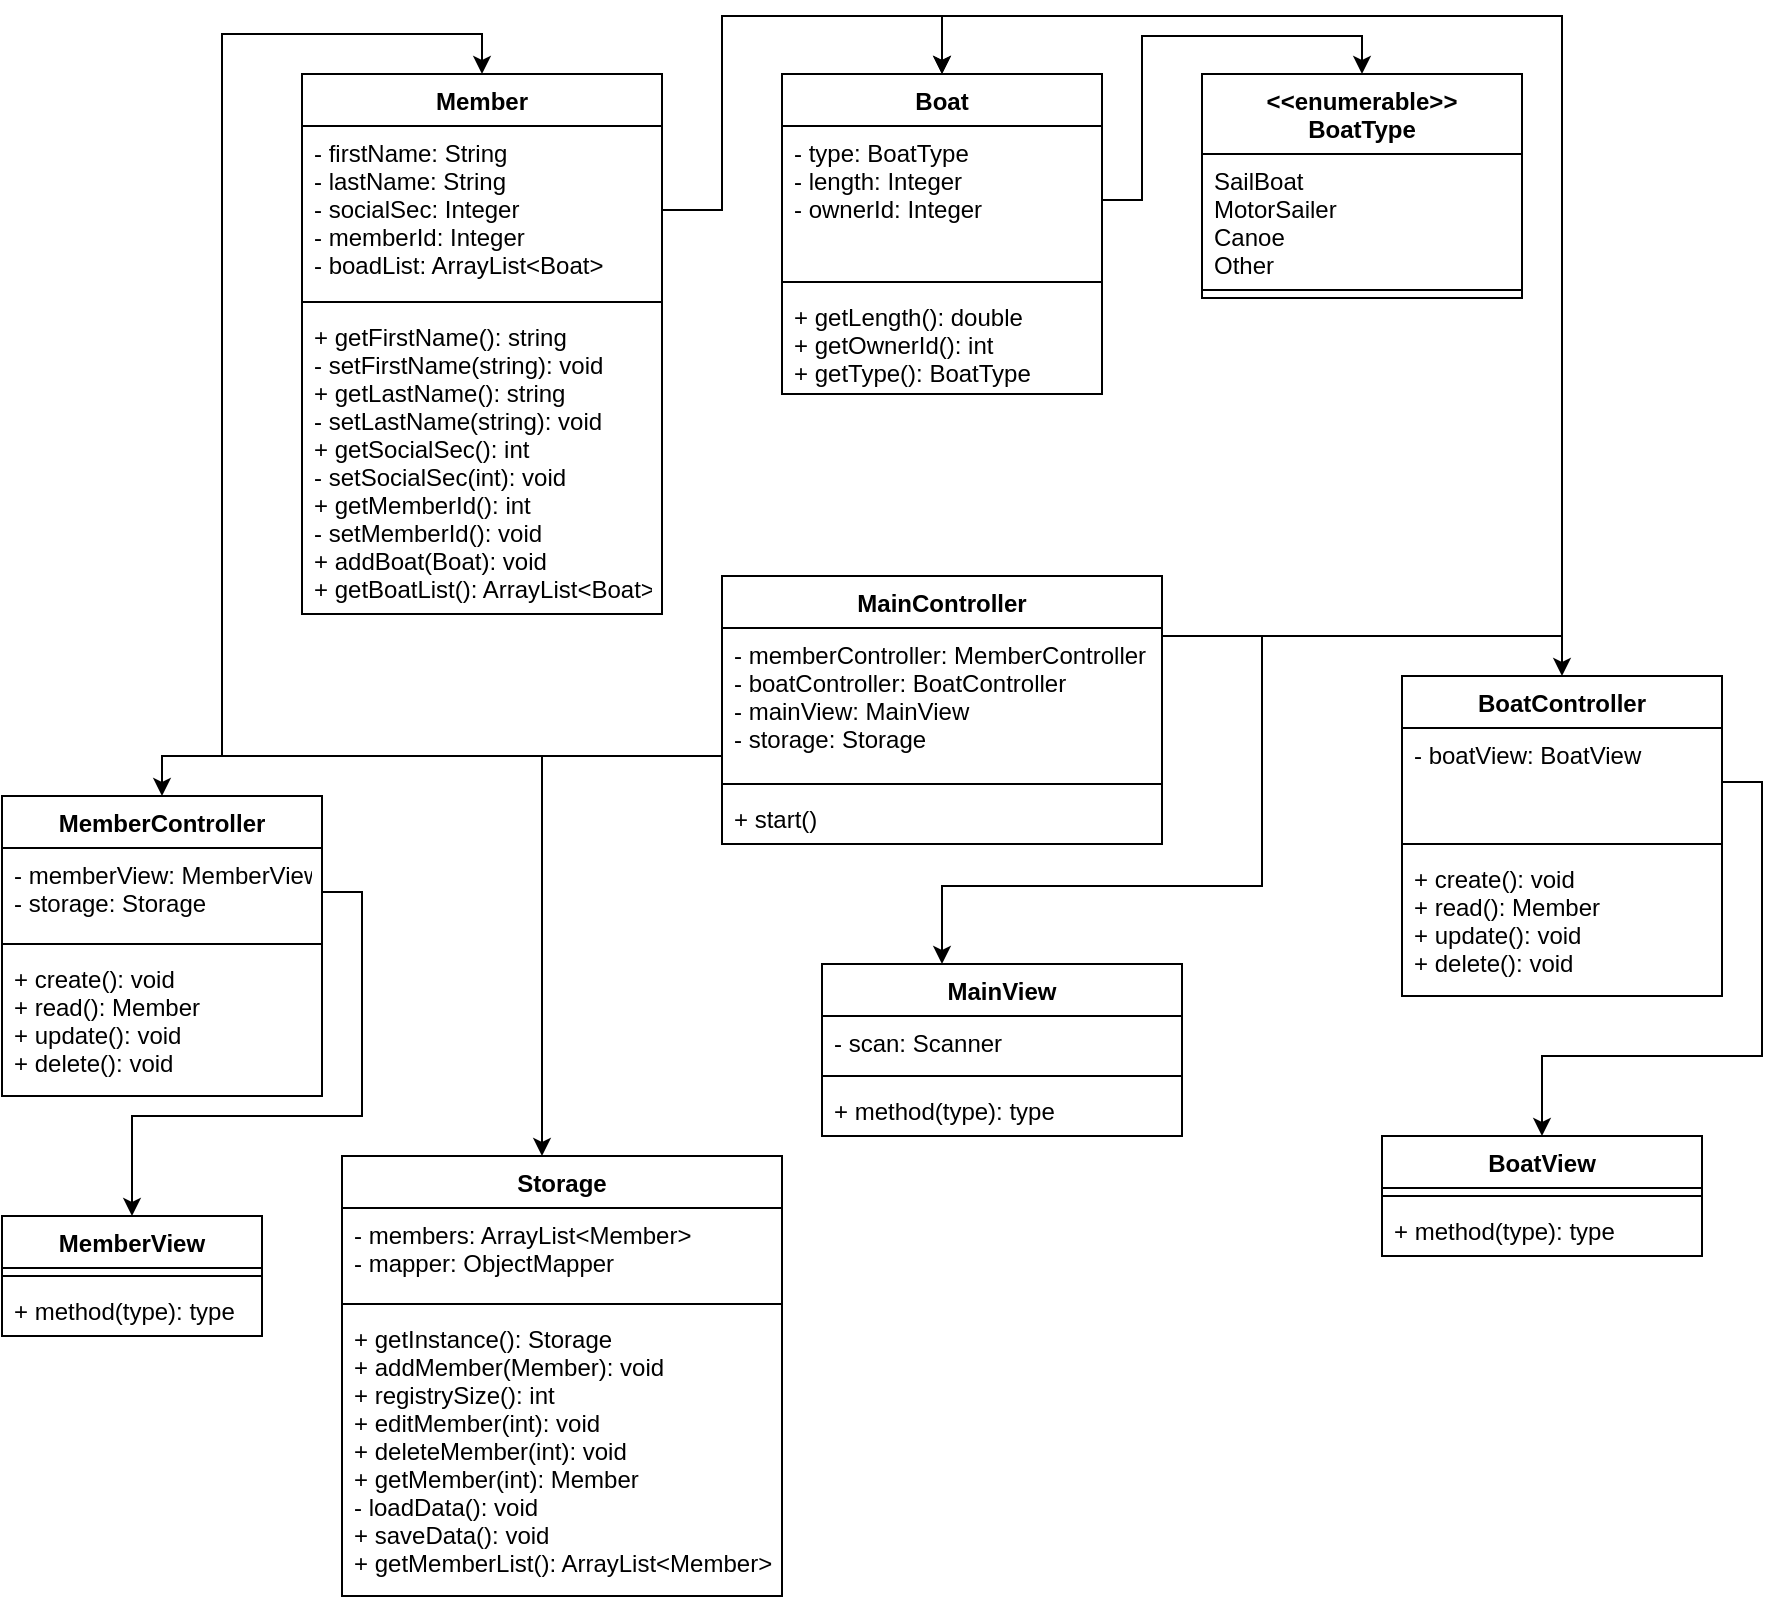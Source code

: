 <mxfile version="13.6.2" type="device"><diagram id="E0al-_SLaSB21Yiy3-IE" name="Page-1"><mxGraphModel dx="989" dy="857" grid="1" gridSize="10" guides="1" tooltips="1" connect="1" arrows="1" fold="1" page="1" pageScale="1" pageWidth="1169" pageHeight="1654" math="0" shadow="0"><root><mxCell id="0"/><mxCell id="1" parent="0"/><mxCell id="XgjsX5TUj0n8jV4mLvhf-46" style="edgeStyle=orthogonalEdgeStyle;rounded=0;orthogonalLoop=1;jettySize=auto;html=1;exitX=1;exitY=0.5;exitDx=0;exitDy=0;entryX=0.5;entryY=0;entryDx=0;entryDy=0;" edge="1" parent="1" source="XgjsX5TUj0n8jV4mLvhf-22" target="XgjsX5TUj0n8jV4mLvhf-29"><mxGeometry relative="1" as="geometry"><Array as="points"><mxPoint x="1020" y="393"/><mxPoint x="1020" y="530"/><mxPoint x="910" y="530"/></Array></mxGeometry></mxCell><mxCell id="XgjsX5TUj0n8jV4mLvhf-48" style="edgeStyle=orthogonalEdgeStyle;rounded=0;orthogonalLoop=1;jettySize=auto;html=1;exitX=1;exitY=0.5;exitDx=0;exitDy=0;entryX=0.5;entryY=0;entryDx=0;entryDy=0;" edge="1" parent="1" source="XgjsX5TUj0n8jV4mLvhf-2" target="XgjsX5TUj0n8jV4mLvhf-41"><mxGeometry relative="1" as="geometry"><Array as="points"><mxPoint x="710" y="102"/><mxPoint x="710" y="20"/><mxPoint x="820" y="20"/></Array></mxGeometry></mxCell><mxCell id="XgjsX5TUj0n8jV4mLvhf-49" style="edgeStyle=orthogonalEdgeStyle;rounded=0;orthogonalLoop=1;jettySize=auto;html=1;exitX=1;exitY=0.5;exitDx=0;exitDy=0;" edge="1" parent="1" source="XgjsX5TUj0n8jV4mLvhf-18" target="XgjsX5TUj0n8jV4mLvhf-33"><mxGeometry relative="1" as="geometry"><Array as="points"><mxPoint x="720" y="320"/><mxPoint x="770" y="320"/><mxPoint x="770" y="445"/><mxPoint x="610" y="445"/></Array></mxGeometry></mxCell><mxCell id="XgjsX5TUj0n8jV4mLvhf-50" style="edgeStyle=orthogonalEdgeStyle;rounded=0;orthogonalLoop=1;jettySize=auto;html=1;exitX=1;exitY=0.5;exitDx=0;exitDy=0;entryX=0.5;entryY=0;entryDx=0;entryDy=0;" edge="1" parent="1" source="XgjsX5TUj0n8jV4mLvhf-18" target="XgjsX5TUj0n8jV4mLvhf-21"><mxGeometry relative="1" as="geometry"><Array as="points"><mxPoint x="720" y="320"/><mxPoint x="920" y="320"/></Array></mxGeometry></mxCell><mxCell id="XgjsX5TUj0n8jV4mLvhf-51" style="edgeStyle=orthogonalEdgeStyle;rounded=0;orthogonalLoop=1;jettySize=auto;html=1;exitX=0;exitY=0.5;exitDx=0;exitDy=0;entryX=0.5;entryY=0;entryDx=0;entryDy=0;" edge="1" parent="1" source="XgjsX5TUj0n8jV4mLvhf-18" target="XgjsX5TUj0n8jV4mLvhf-25"><mxGeometry relative="1" as="geometry"><Array as="points"><mxPoint x="500" y="380"/><mxPoint x="220" y="380"/></Array></mxGeometry></mxCell><mxCell id="XgjsX5TUj0n8jV4mLvhf-52" style="edgeStyle=orthogonalEdgeStyle;rounded=0;orthogonalLoop=1;jettySize=auto;html=1;exitX=1;exitY=0.5;exitDx=0;exitDy=0;entryX=0.5;entryY=0;entryDx=0;entryDy=0;" edge="1" parent="1" source="XgjsX5TUj0n8jV4mLvhf-26" target="XgjsX5TUj0n8jV4mLvhf-37"><mxGeometry relative="1" as="geometry"><mxPoint x="310" y="560" as="targetPoint"/><Array as="points"><mxPoint x="320" y="448"/><mxPoint x="320" y="560"/><mxPoint x="205" y="560"/></Array></mxGeometry></mxCell><mxCell id="XgjsX5TUj0n8jV4mLvhf-54" style="edgeStyle=orthogonalEdgeStyle;rounded=0;orthogonalLoop=1;jettySize=auto;html=1;exitX=1;exitY=0.5;exitDx=0;exitDy=0;entryX=0.5;entryY=0;entryDx=0;entryDy=0;" edge="1" parent="1" source="XgjsX5TUj0n8jV4mLvhf-6" target="XgjsX5TUj0n8jV4mLvhf-1"><mxGeometry relative="1" as="geometry"><mxPoint x="520" y="10" as="targetPoint"/><Array as="points"><mxPoint x="500" y="107"/><mxPoint x="500" y="10"/><mxPoint x="610" y="10"/></Array></mxGeometry></mxCell><mxCell id="XgjsX5TUj0n8jV4mLvhf-55" style="edgeStyle=orthogonalEdgeStyle;rounded=0;orthogonalLoop=1;jettySize=auto;html=1;exitX=0;exitY=0.5;exitDx=0;exitDy=0;entryX=0.5;entryY=0;entryDx=0;entryDy=0;" edge="1" parent="1" source="XgjsX5TUj0n8jV4mLvhf-18" target="XgjsX5TUj0n8jV4mLvhf-5"><mxGeometry relative="1" as="geometry"><Array as="points"><mxPoint x="500" y="380"/><mxPoint x="250" y="380"/><mxPoint x="250" y="19"/><mxPoint x="380" y="19"/></Array></mxGeometry></mxCell><mxCell id="XgjsX5TUj0n8jV4mLvhf-5" value="Member" style="swimlane;fontStyle=1;align=center;verticalAlign=top;childLayout=stackLayout;horizontal=1;startSize=26;horizontalStack=0;resizeParent=1;resizeParentMax=0;resizeLast=0;collapsible=1;marginBottom=0;" vertex="1" parent="1"><mxGeometry x="290" y="39" width="180" height="270" as="geometry"/></mxCell><mxCell id="XgjsX5TUj0n8jV4mLvhf-6" value="- firstName: String&#10;- lastName: String&#10;- socialSec: Integer&#10;- memberId: Integer&#10;- boadList: ArrayList&lt;Boat&gt;" style="text;strokeColor=none;fillColor=none;align=left;verticalAlign=top;spacingLeft=4;spacingRight=4;overflow=hidden;rotatable=0;points=[[0,0.5],[1,0.5]];portConstraint=eastwest;" vertex="1" parent="XgjsX5TUj0n8jV4mLvhf-5"><mxGeometry y="26" width="180" height="84" as="geometry"/></mxCell><mxCell id="XgjsX5TUj0n8jV4mLvhf-7" value="" style="line;strokeWidth=1;fillColor=none;align=left;verticalAlign=middle;spacingTop=-1;spacingLeft=3;spacingRight=3;rotatable=0;labelPosition=right;points=[];portConstraint=eastwest;" vertex="1" parent="XgjsX5TUj0n8jV4mLvhf-5"><mxGeometry y="110" width="180" height="8" as="geometry"/></mxCell><mxCell id="XgjsX5TUj0n8jV4mLvhf-8" value="+ getFirstName(): string&#10;- setFirstName(string): void&#10;+ getLastName(): string&#10;- setLastName(string): void&#10;+ getSocialSec(): int&#10;- setSocialSec(int): void&#10;+ getMemberId(): int&#10;- setMemberId(): void&#10;+ addBoat(Boat): void&#10;+ getBoatList(): ArrayList&lt;Boat&gt;" style="text;strokeColor=none;fillColor=none;align=left;verticalAlign=top;spacingLeft=4;spacingRight=4;overflow=hidden;rotatable=0;points=[[0,0.5],[1,0.5]];portConstraint=eastwest;" vertex="1" parent="XgjsX5TUj0n8jV4mLvhf-5"><mxGeometry y="118" width="180" height="152" as="geometry"/></mxCell><mxCell id="XgjsX5TUj0n8jV4mLvhf-21" value="BoatController" style="swimlane;fontStyle=1;align=center;verticalAlign=top;childLayout=stackLayout;horizontal=1;startSize=26;horizontalStack=0;resizeParent=1;resizeParentMax=0;resizeLast=0;collapsible=1;marginBottom=0;" vertex="1" parent="1"><mxGeometry x="840" y="340" width="160" height="160" as="geometry"/></mxCell><mxCell id="XgjsX5TUj0n8jV4mLvhf-22" value="- boatView: BoatView" style="text;strokeColor=none;fillColor=none;align=left;verticalAlign=top;spacingLeft=4;spacingRight=4;overflow=hidden;rotatable=0;points=[[0,0.5],[1,0.5]];portConstraint=eastwest;" vertex="1" parent="XgjsX5TUj0n8jV4mLvhf-21"><mxGeometry y="26" width="160" height="54" as="geometry"/></mxCell><mxCell id="XgjsX5TUj0n8jV4mLvhf-23" value="" style="line;strokeWidth=1;fillColor=none;align=left;verticalAlign=middle;spacingTop=-1;spacingLeft=3;spacingRight=3;rotatable=0;labelPosition=right;points=[];portConstraint=eastwest;" vertex="1" parent="XgjsX5TUj0n8jV4mLvhf-21"><mxGeometry y="80" width="160" height="8" as="geometry"/></mxCell><mxCell id="XgjsX5TUj0n8jV4mLvhf-24" value="+ create(): void&#10;+ read(): Member&#10;+ update(): void&#10;+ delete(): void" style="text;strokeColor=none;fillColor=none;align=left;verticalAlign=top;spacingLeft=4;spacingRight=4;overflow=hidden;rotatable=0;points=[[0,0.5],[1,0.5]];portConstraint=eastwest;" vertex="1" parent="XgjsX5TUj0n8jV4mLvhf-21"><mxGeometry y="88" width="160" height="72" as="geometry"/></mxCell><mxCell id="XgjsX5TUj0n8jV4mLvhf-1" value="Boat" style="swimlane;fontStyle=1;align=center;verticalAlign=top;childLayout=stackLayout;horizontal=1;startSize=26;horizontalStack=0;resizeParent=1;resizeParentMax=0;resizeLast=0;collapsible=1;marginBottom=0;" vertex="1" parent="1"><mxGeometry x="530" y="39" width="160" height="160" as="geometry"/></mxCell><mxCell id="XgjsX5TUj0n8jV4mLvhf-2" value="- type: BoatType&#10;- length: Integer&#10;- ownerId: Integer" style="text;strokeColor=none;fillColor=none;align=left;verticalAlign=top;spacingLeft=4;spacingRight=4;overflow=hidden;rotatable=0;points=[[0,0.5],[1,0.5]];portConstraint=eastwest;" vertex="1" parent="XgjsX5TUj0n8jV4mLvhf-1"><mxGeometry y="26" width="160" height="74" as="geometry"/></mxCell><mxCell id="XgjsX5TUj0n8jV4mLvhf-3" value="" style="line;strokeWidth=1;fillColor=none;align=left;verticalAlign=middle;spacingTop=-1;spacingLeft=3;spacingRight=3;rotatable=0;labelPosition=right;points=[];portConstraint=eastwest;" vertex="1" parent="XgjsX5TUj0n8jV4mLvhf-1"><mxGeometry y="100" width="160" height="8" as="geometry"/></mxCell><mxCell id="XgjsX5TUj0n8jV4mLvhf-4" value="+ getLength(): double&#10;+ getOwnerId(): int&#10;+ getType(): BoatType" style="text;strokeColor=none;fillColor=none;align=left;verticalAlign=top;spacingLeft=4;spacingRight=4;overflow=hidden;rotatable=0;points=[[0,0.5],[1,0.5]];portConstraint=eastwest;" vertex="1" parent="XgjsX5TUj0n8jV4mLvhf-1"><mxGeometry y="108" width="160" height="52" as="geometry"/></mxCell><mxCell id="XgjsX5TUj0n8jV4mLvhf-41" value="&lt;&lt;enumerable&gt;&gt;&#10;BoatType" style="swimlane;fontStyle=1;align=center;verticalAlign=top;childLayout=stackLayout;horizontal=1;startSize=40;horizontalStack=0;resizeParent=1;resizeParentMax=0;resizeLast=0;collapsible=1;marginBottom=0;" vertex="1" parent="1"><mxGeometry x="740" y="39" width="160" height="112" as="geometry"/></mxCell><mxCell id="XgjsX5TUj0n8jV4mLvhf-42" value="SailBoat&#10;MotorSailer&#10;Canoe&#10;Other" style="text;strokeColor=none;fillColor=none;align=left;verticalAlign=top;spacingLeft=4;spacingRight=4;overflow=hidden;rotatable=0;points=[[0,0.5],[1,0.5]];portConstraint=eastwest;" vertex="1" parent="XgjsX5TUj0n8jV4mLvhf-41"><mxGeometry y="40" width="160" height="64" as="geometry"/></mxCell><mxCell id="XgjsX5TUj0n8jV4mLvhf-43" value="" style="line;strokeWidth=1;fillColor=none;align=left;verticalAlign=middle;spacingTop=-1;spacingLeft=3;spacingRight=3;rotatable=0;labelPosition=right;points=[];portConstraint=eastwest;" vertex="1" parent="XgjsX5TUj0n8jV4mLvhf-41"><mxGeometry y="104" width="160" height="8" as="geometry"/></mxCell><mxCell id="XgjsX5TUj0n8jV4mLvhf-25" value="MemberController" style="swimlane;fontStyle=1;align=center;verticalAlign=top;childLayout=stackLayout;horizontal=1;startSize=26;horizontalStack=0;resizeParent=1;resizeParentMax=0;resizeLast=0;collapsible=1;marginBottom=0;" vertex="1" parent="1"><mxGeometry x="140" y="400" width="160" height="150" as="geometry"/></mxCell><mxCell id="XgjsX5TUj0n8jV4mLvhf-26" value="- memberView: MemberView&#10;- storage: Storage" style="text;strokeColor=none;fillColor=none;align=left;verticalAlign=top;spacingLeft=4;spacingRight=4;overflow=hidden;rotatable=0;points=[[0,0.5],[1,0.5]];portConstraint=eastwest;" vertex="1" parent="XgjsX5TUj0n8jV4mLvhf-25"><mxGeometry y="26" width="160" height="44" as="geometry"/></mxCell><mxCell id="XgjsX5TUj0n8jV4mLvhf-27" value="" style="line;strokeWidth=1;fillColor=none;align=left;verticalAlign=middle;spacingTop=-1;spacingLeft=3;spacingRight=3;rotatable=0;labelPosition=right;points=[];portConstraint=eastwest;" vertex="1" parent="XgjsX5TUj0n8jV4mLvhf-25"><mxGeometry y="70" width="160" height="8" as="geometry"/></mxCell><mxCell id="XgjsX5TUj0n8jV4mLvhf-28" value="+ create(): void&#10;+ read(): Member&#10;+ update(): void&#10;+ delete(): void" style="text;strokeColor=none;fillColor=none;align=left;verticalAlign=top;spacingLeft=4;spacingRight=4;overflow=hidden;rotatable=0;points=[[0,0.5],[1,0.5]];portConstraint=eastwest;" vertex="1" parent="XgjsX5TUj0n8jV4mLvhf-25"><mxGeometry y="78" width="160" height="72" as="geometry"/></mxCell><mxCell id="XgjsX5TUj0n8jV4mLvhf-17" value="MainController" style="swimlane;fontStyle=1;align=center;verticalAlign=top;childLayout=stackLayout;horizontal=1;startSize=26;horizontalStack=0;resizeParent=1;resizeParentMax=0;resizeLast=0;collapsible=1;marginBottom=0;" vertex="1" parent="1"><mxGeometry x="500" y="290" width="220" height="134" as="geometry"/></mxCell><mxCell id="XgjsX5TUj0n8jV4mLvhf-18" value="- memberController: MemberController&#10;- boatController: BoatController&#10;- mainView: MainView&#10;- storage: Storage" style="text;strokeColor=none;fillColor=none;align=left;verticalAlign=top;spacingLeft=4;spacingRight=4;overflow=hidden;rotatable=0;points=[[0,0.5],[1,0.5]];portConstraint=eastwest;" vertex="1" parent="XgjsX5TUj0n8jV4mLvhf-17"><mxGeometry y="26" width="220" height="74" as="geometry"/></mxCell><mxCell id="XgjsX5TUj0n8jV4mLvhf-19" value="" style="line;strokeWidth=1;fillColor=none;align=left;verticalAlign=middle;spacingTop=-1;spacingLeft=3;spacingRight=3;rotatable=0;labelPosition=right;points=[];portConstraint=eastwest;" vertex="1" parent="XgjsX5TUj0n8jV4mLvhf-17"><mxGeometry y="100" width="220" height="8" as="geometry"/></mxCell><mxCell id="XgjsX5TUj0n8jV4mLvhf-20" value="+ start()" style="text;strokeColor=none;fillColor=none;align=left;verticalAlign=top;spacingLeft=4;spacingRight=4;overflow=hidden;rotatable=0;points=[[0,0.5],[1,0.5]];portConstraint=eastwest;" vertex="1" parent="XgjsX5TUj0n8jV4mLvhf-17"><mxGeometry y="108" width="220" height="26" as="geometry"/></mxCell><mxCell id="XgjsX5TUj0n8jV4mLvhf-57" style="edgeStyle=orthogonalEdgeStyle;rounded=0;orthogonalLoop=1;jettySize=auto;html=1;exitX=1;exitY=0.5;exitDx=0;exitDy=0;entryX=0.5;entryY=0;entryDx=0;entryDy=0;" edge="1" parent="1" source="XgjsX5TUj0n8jV4mLvhf-18" target="XgjsX5TUj0n8jV4mLvhf-1"><mxGeometry relative="1" as="geometry"><Array as="points"><mxPoint x="720" y="320"/><mxPoint x="920" y="320"/><mxPoint x="920" y="10"/><mxPoint x="610" y="10"/></Array></mxGeometry></mxCell><mxCell id="XgjsX5TUj0n8jV4mLvhf-58" style="edgeStyle=orthogonalEdgeStyle;rounded=0;orthogonalLoop=1;jettySize=auto;html=1;exitX=0;exitY=0.5;exitDx=0;exitDy=0;" edge="1" parent="1" source="XgjsX5TUj0n8jV4mLvhf-18" target="XgjsX5TUj0n8jV4mLvhf-13"><mxGeometry relative="1" as="geometry"><Array as="points"><mxPoint x="500" y="380"/><mxPoint x="410" y="380"/></Array></mxGeometry></mxCell><mxCell id="XgjsX5TUj0n8jV4mLvhf-33" value="MainView" style="swimlane;fontStyle=1;align=center;verticalAlign=top;childLayout=stackLayout;horizontal=1;startSize=26;horizontalStack=0;resizeParent=1;resizeParentMax=0;resizeLast=0;collapsible=1;marginBottom=0;" vertex="1" parent="1"><mxGeometry x="550" y="484" width="180" height="86" as="geometry"/></mxCell><mxCell id="XgjsX5TUj0n8jV4mLvhf-34" value="- scan: Scanner" style="text;strokeColor=none;fillColor=none;align=left;verticalAlign=top;spacingLeft=4;spacingRight=4;overflow=hidden;rotatable=0;points=[[0,0.5],[1,0.5]];portConstraint=eastwest;" vertex="1" parent="XgjsX5TUj0n8jV4mLvhf-33"><mxGeometry y="26" width="180" height="26" as="geometry"/></mxCell><mxCell id="XgjsX5TUj0n8jV4mLvhf-35" value="" style="line;strokeWidth=1;fillColor=none;align=left;verticalAlign=middle;spacingTop=-1;spacingLeft=3;spacingRight=3;rotatable=0;labelPosition=right;points=[];portConstraint=eastwest;" vertex="1" parent="XgjsX5TUj0n8jV4mLvhf-33"><mxGeometry y="52" width="180" height="8" as="geometry"/></mxCell><mxCell id="XgjsX5TUj0n8jV4mLvhf-36" value="+ method(type): type" style="text;strokeColor=none;fillColor=none;align=left;verticalAlign=top;spacingLeft=4;spacingRight=4;overflow=hidden;rotatable=0;points=[[0,0.5],[1,0.5]];portConstraint=eastwest;" vertex="1" parent="XgjsX5TUj0n8jV4mLvhf-33"><mxGeometry y="60" width="180" height="26" as="geometry"/></mxCell><mxCell id="XgjsX5TUj0n8jV4mLvhf-37" value="MemberView" style="swimlane;fontStyle=1;align=center;verticalAlign=top;childLayout=stackLayout;horizontal=1;startSize=26;horizontalStack=0;resizeParent=1;resizeParentMax=0;resizeLast=0;collapsible=1;marginBottom=0;" vertex="1" parent="1"><mxGeometry x="140" y="610" width="130" height="60" as="geometry"/></mxCell><mxCell id="XgjsX5TUj0n8jV4mLvhf-39" value="" style="line;strokeWidth=1;fillColor=none;align=left;verticalAlign=middle;spacingTop=-1;spacingLeft=3;spacingRight=3;rotatable=0;labelPosition=right;points=[];portConstraint=eastwest;" vertex="1" parent="XgjsX5TUj0n8jV4mLvhf-37"><mxGeometry y="26" width="130" height="8" as="geometry"/></mxCell><mxCell id="XgjsX5TUj0n8jV4mLvhf-40" value="+ method(type): type" style="text;strokeColor=none;fillColor=none;align=left;verticalAlign=top;spacingLeft=4;spacingRight=4;overflow=hidden;rotatable=0;points=[[0,0.5],[1,0.5]];portConstraint=eastwest;" vertex="1" parent="XgjsX5TUj0n8jV4mLvhf-37"><mxGeometry y="34" width="130" height="26" as="geometry"/></mxCell><mxCell id="XgjsX5TUj0n8jV4mLvhf-13" value="Storage" style="swimlane;fontStyle=1;align=center;verticalAlign=top;childLayout=stackLayout;horizontal=1;startSize=26;horizontalStack=0;resizeParent=1;resizeParentMax=0;resizeLast=0;collapsible=1;marginBottom=0;" vertex="1" parent="1"><mxGeometry x="310" y="580" width="220" height="220" as="geometry"/></mxCell><mxCell id="XgjsX5TUj0n8jV4mLvhf-14" value="- members: ArrayList&lt;Member&gt;&#10;- mapper: ObjectMapper" style="text;strokeColor=none;fillColor=none;align=left;verticalAlign=top;spacingLeft=4;spacingRight=4;overflow=hidden;rotatable=0;points=[[0,0.5],[1,0.5]];portConstraint=eastwest;" vertex="1" parent="XgjsX5TUj0n8jV4mLvhf-13"><mxGeometry y="26" width="220" height="44" as="geometry"/></mxCell><mxCell id="XgjsX5TUj0n8jV4mLvhf-15" value="" style="line;strokeWidth=1;fillColor=none;align=left;verticalAlign=middle;spacingTop=-1;spacingLeft=3;spacingRight=3;rotatable=0;labelPosition=right;points=[];portConstraint=eastwest;" vertex="1" parent="XgjsX5TUj0n8jV4mLvhf-13"><mxGeometry y="70" width="220" height="8" as="geometry"/></mxCell><mxCell id="XgjsX5TUj0n8jV4mLvhf-16" value="+ getInstance(): Storage&#10;+ addMember(Member): void&#10;+ registrySize(): int&#10;+ editMember(int): void&#10;+ deleteMember(int): void&#10;+ getMember(int): Member&#10;- loadData(): void&#10;+ saveData(): void&#10;+ getMemberList(): ArrayList&lt;Member&gt;&#10;" style="text;strokeColor=none;fillColor=none;align=left;verticalAlign=top;spacingLeft=4;spacingRight=4;overflow=hidden;rotatable=0;points=[[0,0.5],[1,0.5]];portConstraint=eastwest;" vertex="1" parent="XgjsX5TUj0n8jV4mLvhf-13"><mxGeometry y="78" width="220" height="142" as="geometry"/></mxCell><mxCell id="XgjsX5TUj0n8jV4mLvhf-29" value="BoatView" style="swimlane;fontStyle=1;align=center;verticalAlign=top;childLayout=stackLayout;horizontal=1;startSize=26;horizontalStack=0;resizeParent=1;resizeParentMax=0;resizeLast=0;collapsible=1;marginBottom=0;" vertex="1" parent="1"><mxGeometry x="830" y="570" width="160" height="60" as="geometry"/></mxCell><mxCell id="XgjsX5TUj0n8jV4mLvhf-31" value="" style="line;strokeWidth=1;fillColor=none;align=left;verticalAlign=middle;spacingTop=-1;spacingLeft=3;spacingRight=3;rotatable=0;labelPosition=right;points=[];portConstraint=eastwest;" vertex="1" parent="XgjsX5TUj0n8jV4mLvhf-29"><mxGeometry y="26" width="160" height="8" as="geometry"/></mxCell><mxCell id="XgjsX5TUj0n8jV4mLvhf-32" value="+ method(type): type" style="text;strokeColor=none;fillColor=none;align=left;verticalAlign=top;spacingLeft=4;spacingRight=4;overflow=hidden;rotatable=0;points=[[0,0.5],[1,0.5]];portConstraint=eastwest;" vertex="1" parent="XgjsX5TUj0n8jV4mLvhf-29"><mxGeometry y="34" width="160" height="26" as="geometry"/></mxCell></root></mxGraphModel></diagram></mxfile>